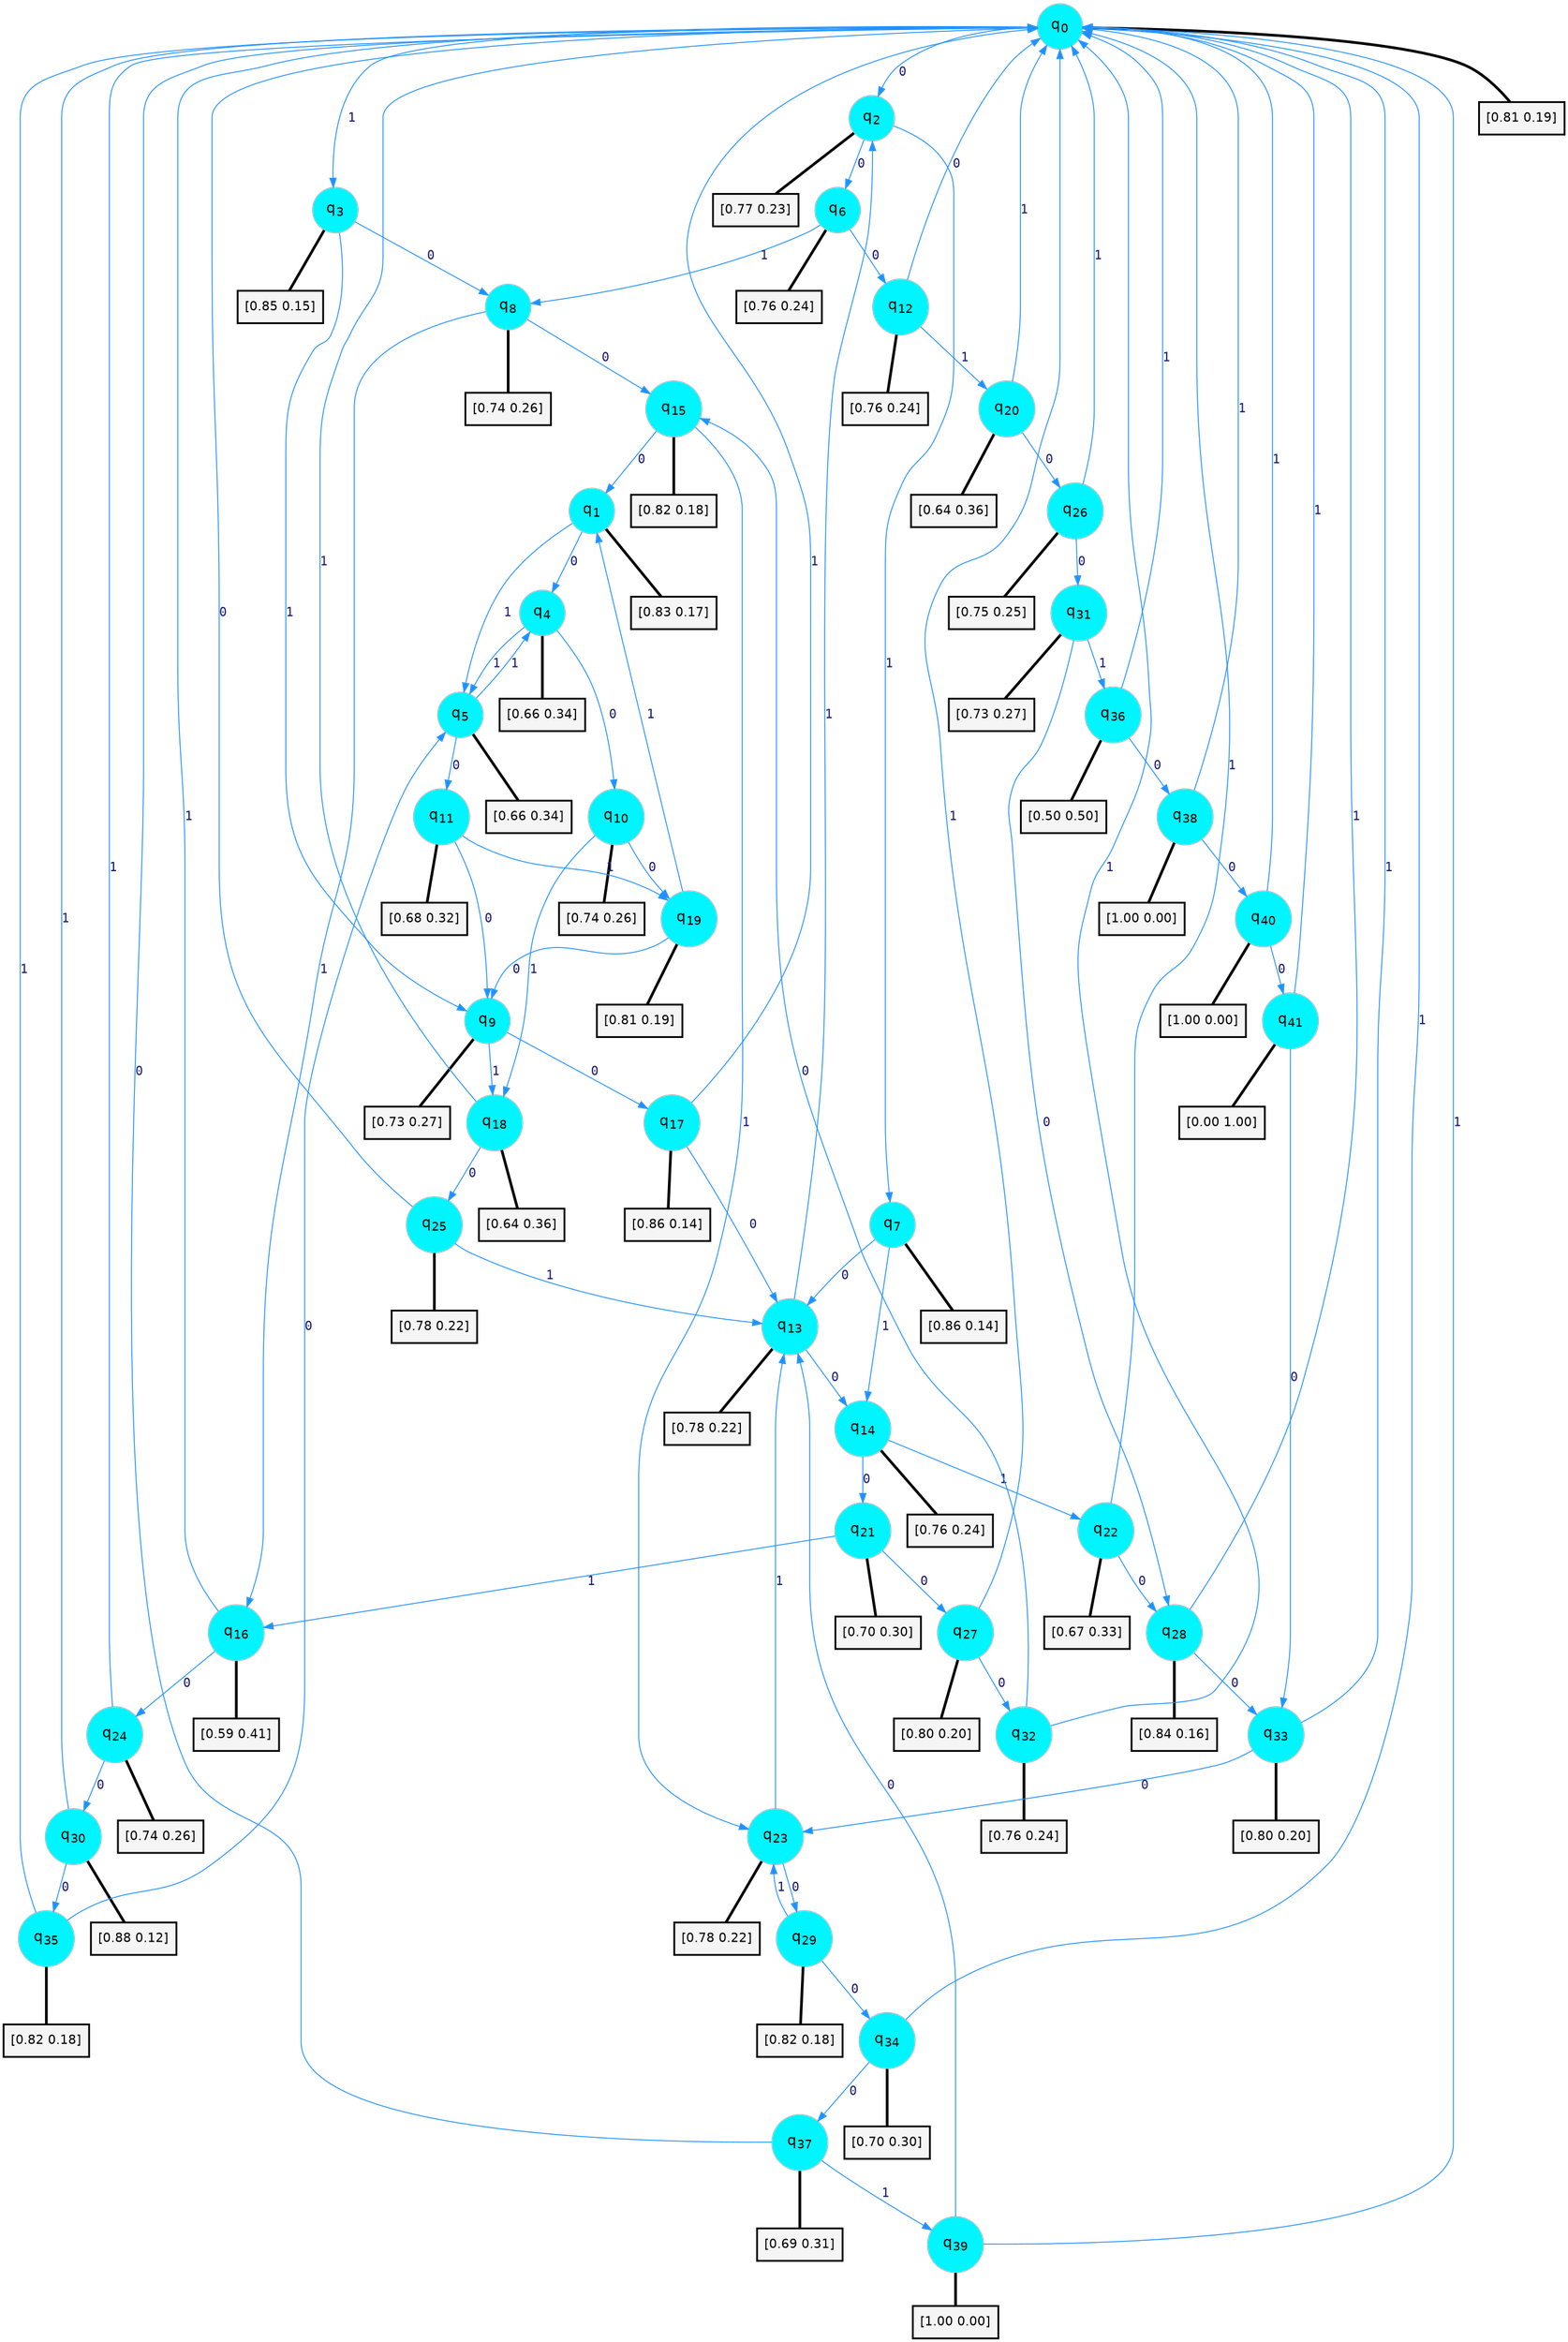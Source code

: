 digraph G {
graph [
bgcolor=transparent, dpi=300, rankdir=TD, size="40,25"];
node [
color=gray, fillcolor=turquoise1, fontcolor=black, fontname=Helvetica, fontsize=16, fontweight=bold, shape=circle, style=filled];
edge [
arrowsize=1, color=dodgerblue1, fontcolor=midnightblue, fontname=courier, fontweight=bold, penwidth=1, style=solid, weight=20];
0[label=<q<SUB>0</SUB>>];
1[label=<q<SUB>1</SUB>>];
2[label=<q<SUB>2</SUB>>];
3[label=<q<SUB>3</SUB>>];
4[label=<q<SUB>4</SUB>>];
5[label=<q<SUB>5</SUB>>];
6[label=<q<SUB>6</SUB>>];
7[label=<q<SUB>7</SUB>>];
8[label=<q<SUB>8</SUB>>];
9[label=<q<SUB>9</SUB>>];
10[label=<q<SUB>10</SUB>>];
11[label=<q<SUB>11</SUB>>];
12[label=<q<SUB>12</SUB>>];
13[label=<q<SUB>13</SUB>>];
14[label=<q<SUB>14</SUB>>];
15[label=<q<SUB>15</SUB>>];
16[label=<q<SUB>16</SUB>>];
17[label=<q<SUB>17</SUB>>];
18[label=<q<SUB>18</SUB>>];
19[label=<q<SUB>19</SUB>>];
20[label=<q<SUB>20</SUB>>];
21[label=<q<SUB>21</SUB>>];
22[label=<q<SUB>22</SUB>>];
23[label=<q<SUB>23</SUB>>];
24[label=<q<SUB>24</SUB>>];
25[label=<q<SUB>25</SUB>>];
26[label=<q<SUB>26</SUB>>];
27[label=<q<SUB>27</SUB>>];
28[label=<q<SUB>28</SUB>>];
29[label=<q<SUB>29</SUB>>];
30[label=<q<SUB>30</SUB>>];
31[label=<q<SUB>31</SUB>>];
32[label=<q<SUB>32</SUB>>];
33[label=<q<SUB>33</SUB>>];
34[label=<q<SUB>34</SUB>>];
35[label=<q<SUB>35</SUB>>];
36[label=<q<SUB>36</SUB>>];
37[label=<q<SUB>37</SUB>>];
38[label=<q<SUB>38</SUB>>];
39[label=<q<SUB>39</SUB>>];
40[label=<q<SUB>40</SUB>>];
41[label=<q<SUB>41</SUB>>];
42[label="[0.81 0.19]", shape=box,fontcolor=black, fontname=Helvetica, fontsize=14, penwidth=2, fillcolor=whitesmoke,color=black];
43[label="[0.83 0.17]", shape=box,fontcolor=black, fontname=Helvetica, fontsize=14, penwidth=2, fillcolor=whitesmoke,color=black];
44[label="[0.77 0.23]", shape=box,fontcolor=black, fontname=Helvetica, fontsize=14, penwidth=2, fillcolor=whitesmoke,color=black];
45[label="[0.85 0.15]", shape=box,fontcolor=black, fontname=Helvetica, fontsize=14, penwidth=2, fillcolor=whitesmoke,color=black];
46[label="[0.66 0.34]", shape=box,fontcolor=black, fontname=Helvetica, fontsize=14, penwidth=2, fillcolor=whitesmoke,color=black];
47[label="[0.66 0.34]", shape=box,fontcolor=black, fontname=Helvetica, fontsize=14, penwidth=2, fillcolor=whitesmoke,color=black];
48[label="[0.76 0.24]", shape=box,fontcolor=black, fontname=Helvetica, fontsize=14, penwidth=2, fillcolor=whitesmoke,color=black];
49[label="[0.86 0.14]", shape=box,fontcolor=black, fontname=Helvetica, fontsize=14, penwidth=2, fillcolor=whitesmoke,color=black];
50[label="[0.74 0.26]", shape=box,fontcolor=black, fontname=Helvetica, fontsize=14, penwidth=2, fillcolor=whitesmoke,color=black];
51[label="[0.73 0.27]", shape=box,fontcolor=black, fontname=Helvetica, fontsize=14, penwidth=2, fillcolor=whitesmoke,color=black];
52[label="[0.74 0.26]", shape=box,fontcolor=black, fontname=Helvetica, fontsize=14, penwidth=2, fillcolor=whitesmoke,color=black];
53[label="[0.68 0.32]", shape=box,fontcolor=black, fontname=Helvetica, fontsize=14, penwidth=2, fillcolor=whitesmoke,color=black];
54[label="[0.76 0.24]", shape=box,fontcolor=black, fontname=Helvetica, fontsize=14, penwidth=2, fillcolor=whitesmoke,color=black];
55[label="[0.78 0.22]", shape=box,fontcolor=black, fontname=Helvetica, fontsize=14, penwidth=2, fillcolor=whitesmoke,color=black];
56[label="[0.76 0.24]", shape=box,fontcolor=black, fontname=Helvetica, fontsize=14, penwidth=2, fillcolor=whitesmoke,color=black];
57[label="[0.82 0.18]", shape=box,fontcolor=black, fontname=Helvetica, fontsize=14, penwidth=2, fillcolor=whitesmoke,color=black];
58[label="[0.59 0.41]", shape=box,fontcolor=black, fontname=Helvetica, fontsize=14, penwidth=2, fillcolor=whitesmoke,color=black];
59[label="[0.86 0.14]", shape=box,fontcolor=black, fontname=Helvetica, fontsize=14, penwidth=2, fillcolor=whitesmoke,color=black];
60[label="[0.64 0.36]", shape=box,fontcolor=black, fontname=Helvetica, fontsize=14, penwidth=2, fillcolor=whitesmoke,color=black];
61[label="[0.81 0.19]", shape=box,fontcolor=black, fontname=Helvetica, fontsize=14, penwidth=2, fillcolor=whitesmoke,color=black];
62[label="[0.64 0.36]", shape=box,fontcolor=black, fontname=Helvetica, fontsize=14, penwidth=2, fillcolor=whitesmoke,color=black];
63[label="[0.70 0.30]", shape=box,fontcolor=black, fontname=Helvetica, fontsize=14, penwidth=2, fillcolor=whitesmoke,color=black];
64[label="[0.67 0.33]", shape=box,fontcolor=black, fontname=Helvetica, fontsize=14, penwidth=2, fillcolor=whitesmoke,color=black];
65[label="[0.78 0.22]", shape=box,fontcolor=black, fontname=Helvetica, fontsize=14, penwidth=2, fillcolor=whitesmoke,color=black];
66[label="[0.74 0.26]", shape=box,fontcolor=black, fontname=Helvetica, fontsize=14, penwidth=2, fillcolor=whitesmoke,color=black];
67[label="[0.78 0.22]", shape=box,fontcolor=black, fontname=Helvetica, fontsize=14, penwidth=2, fillcolor=whitesmoke,color=black];
68[label="[0.75 0.25]", shape=box,fontcolor=black, fontname=Helvetica, fontsize=14, penwidth=2, fillcolor=whitesmoke,color=black];
69[label="[0.80 0.20]", shape=box,fontcolor=black, fontname=Helvetica, fontsize=14, penwidth=2, fillcolor=whitesmoke,color=black];
70[label="[0.84 0.16]", shape=box,fontcolor=black, fontname=Helvetica, fontsize=14, penwidth=2, fillcolor=whitesmoke,color=black];
71[label="[0.82 0.18]", shape=box,fontcolor=black, fontname=Helvetica, fontsize=14, penwidth=2, fillcolor=whitesmoke,color=black];
72[label="[0.88 0.12]", shape=box,fontcolor=black, fontname=Helvetica, fontsize=14, penwidth=2, fillcolor=whitesmoke,color=black];
73[label="[0.73 0.27]", shape=box,fontcolor=black, fontname=Helvetica, fontsize=14, penwidth=2, fillcolor=whitesmoke,color=black];
74[label="[0.76 0.24]", shape=box,fontcolor=black, fontname=Helvetica, fontsize=14, penwidth=2, fillcolor=whitesmoke,color=black];
75[label="[0.80 0.20]", shape=box,fontcolor=black, fontname=Helvetica, fontsize=14, penwidth=2, fillcolor=whitesmoke,color=black];
76[label="[0.70 0.30]", shape=box,fontcolor=black, fontname=Helvetica, fontsize=14, penwidth=2, fillcolor=whitesmoke,color=black];
77[label="[0.82 0.18]", shape=box,fontcolor=black, fontname=Helvetica, fontsize=14, penwidth=2, fillcolor=whitesmoke,color=black];
78[label="[0.50 0.50]", shape=box,fontcolor=black, fontname=Helvetica, fontsize=14, penwidth=2, fillcolor=whitesmoke,color=black];
79[label="[0.69 0.31]", shape=box,fontcolor=black, fontname=Helvetica, fontsize=14, penwidth=2, fillcolor=whitesmoke,color=black];
80[label="[1.00 0.00]", shape=box,fontcolor=black, fontname=Helvetica, fontsize=14, penwidth=2, fillcolor=whitesmoke,color=black];
81[label="[1.00 0.00]", shape=box,fontcolor=black, fontname=Helvetica, fontsize=14, penwidth=2, fillcolor=whitesmoke,color=black];
82[label="[1.00 0.00]", shape=box,fontcolor=black, fontname=Helvetica, fontsize=14, penwidth=2, fillcolor=whitesmoke,color=black];
83[label="[0.00 1.00]", shape=box,fontcolor=black, fontname=Helvetica, fontsize=14, penwidth=2, fillcolor=whitesmoke,color=black];
0->2 [label=0];
0->3 [label=1];
0->42 [arrowhead=none, penwidth=3,color=black];
1->4 [label=0];
1->5 [label=1];
1->43 [arrowhead=none, penwidth=3,color=black];
2->6 [label=0];
2->7 [label=1];
2->44 [arrowhead=none, penwidth=3,color=black];
3->8 [label=0];
3->9 [label=1];
3->45 [arrowhead=none, penwidth=3,color=black];
4->10 [label=0];
4->5 [label=1];
4->46 [arrowhead=none, penwidth=3,color=black];
5->11 [label=0];
5->4 [label=1];
5->47 [arrowhead=none, penwidth=3,color=black];
6->12 [label=0];
6->8 [label=1];
6->48 [arrowhead=none, penwidth=3,color=black];
7->13 [label=0];
7->14 [label=1];
7->49 [arrowhead=none, penwidth=3,color=black];
8->15 [label=0];
8->16 [label=1];
8->50 [arrowhead=none, penwidth=3,color=black];
9->17 [label=0];
9->18 [label=1];
9->51 [arrowhead=none, penwidth=3,color=black];
10->19 [label=0];
10->18 [label=1];
10->52 [arrowhead=none, penwidth=3,color=black];
11->9 [label=0];
11->19 [label=1];
11->53 [arrowhead=none, penwidth=3,color=black];
12->0 [label=0];
12->20 [label=1];
12->54 [arrowhead=none, penwidth=3,color=black];
13->14 [label=0];
13->2 [label=1];
13->55 [arrowhead=none, penwidth=3,color=black];
14->21 [label=0];
14->22 [label=1];
14->56 [arrowhead=none, penwidth=3,color=black];
15->1 [label=0];
15->23 [label=1];
15->57 [arrowhead=none, penwidth=3,color=black];
16->24 [label=0];
16->0 [label=1];
16->58 [arrowhead=none, penwidth=3,color=black];
17->13 [label=0];
17->0 [label=1];
17->59 [arrowhead=none, penwidth=3,color=black];
18->25 [label=0];
18->0 [label=1];
18->60 [arrowhead=none, penwidth=3,color=black];
19->9 [label=0];
19->1 [label=1];
19->61 [arrowhead=none, penwidth=3,color=black];
20->26 [label=0];
20->0 [label=1];
20->62 [arrowhead=none, penwidth=3,color=black];
21->27 [label=0];
21->16 [label=1];
21->63 [arrowhead=none, penwidth=3,color=black];
22->28 [label=0];
22->0 [label=1];
22->64 [arrowhead=none, penwidth=3,color=black];
23->29 [label=0];
23->13 [label=1];
23->65 [arrowhead=none, penwidth=3,color=black];
24->30 [label=0];
24->0 [label=1];
24->66 [arrowhead=none, penwidth=3,color=black];
25->0 [label=0];
25->13 [label=1];
25->67 [arrowhead=none, penwidth=3,color=black];
26->31 [label=0];
26->0 [label=1];
26->68 [arrowhead=none, penwidth=3,color=black];
27->32 [label=0];
27->0 [label=1];
27->69 [arrowhead=none, penwidth=3,color=black];
28->33 [label=0];
28->0 [label=1];
28->70 [arrowhead=none, penwidth=3,color=black];
29->34 [label=0];
29->23 [label=1];
29->71 [arrowhead=none, penwidth=3,color=black];
30->35 [label=0];
30->0 [label=1];
30->72 [arrowhead=none, penwidth=3,color=black];
31->28 [label=0];
31->36 [label=1];
31->73 [arrowhead=none, penwidth=3,color=black];
32->15 [label=0];
32->0 [label=1];
32->74 [arrowhead=none, penwidth=3,color=black];
33->23 [label=0];
33->0 [label=1];
33->75 [arrowhead=none, penwidth=3,color=black];
34->37 [label=0];
34->0 [label=1];
34->76 [arrowhead=none, penwidth=3,color=black];
35->5 [label=0];
35->0 [label=1];
35->77 [arrowhead=none, penwidth=3,color=black];
36->38 [label=0];
36->0 [label=1];
36->78 [arrowhead=none, penwidth=3,color=black];
37->0 [label=0];
37->39 [label=1];
37->79 [arrowhead=none, penwidth=3,color=black];
38->40 [label=0];
38->0 [label=1];
38->80 [arrowhead=none, penwidth=3,color=black];
39->13 [label=0];
39->0 [label=1];
39->81 [arrowhead=none, penwidth=3,color=black];
40->41 [label=0];
40->0 [label=1];
40->82 [arrowhead=none, penwidth=3,color=black];
41->33 [label=0];
41->0 [label=1];
41->83 [arrowhead=none, penwidth=3,color=black];
}
